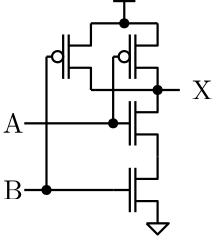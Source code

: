 <?xml version="1.0"?>
<!DOCTYPE ipe SYSTEM "ipe.dtd">
<ipe version="70206" creator="Ipe 7.2.7">
<info created="D:20190815003337" modified="D:20190815003348"/>
<ipestyle name="basic">
<symbol name="arrow/arc(spx)">
<path stroke="sym-stroke" fill="sym-stroke" pen="sym-pen">
0 0 m
-1 0.333 l
-1 -0.333 l
h
</path>
</symbol>
<symbol name="arrow/farc(spx)">
<path stroke="sym-stroke" fill="white" pen="sym-pen">
0 0 m
-1 0.333 l
-1 -0.333 l
h
</path>
</symbol>
<symbol name="arrow/ptarc(spx)">
<path stroke="sym-stroke" fill="sym-stroke" pen="sym-pen">
0 0 m
-1 0.333 l
-0.8 0 l
-1 -0.333 l
h
</path>
</symbol>
<symbol name="arrow/fptarc(spx)">
<path stroke="sym-stroke" fill="white" pen="sym-pen">
0 0 m
-1 0.333 l
-0.8 0 l
-1 -0.333 l
h
</path>
</symbol>
<symbol name="mark/circle(sx)" transformations="translations">
<path fill="sym-stroke">
0.6 0 0 0.6 0 0 e
0.4 0 0 0.4 0 0 e
</path>
</symbol>
<symbol name="mark/disk(sx)" transformations="translations">
<path fill="sym-stroke">
0.6 0 0 0.6 0 0 e
</path>
</symbol>
<symbol name="mark/fdisk(sfx)" transformations="translations">
<group>
<path fill="sym-fill">
0.5 0 0 0.5 0 0 e
</path>
<path fill="sym-stroke" fillrule="eofill">
0.6 0 0 0.6 0 0 e
0.4 0 0 0.4 0 0 e
</path>
</group>
</symbol>
<symbol name="mark/box(sx)" transformations="translations">
<path fill="sym-stroke" fillrule="eofill">
-0.6 -0.6 m
0.6 -0.6 l
0.6 0.6 l
-0.6 0.6 l
h
-0.4 -0.4 m
0.4 -0.4 l
0.4 0.4 l
-0.4 0.4 l
h
</path>
</symbol>
<symbol name="mark/square(sx)" transformations="translations">
<path fill="sym-stroke">
-0.6 -0.6 m
0.6 -0.6 l
0.6 0.6 l
-0.6 0.6 l
h
</path>
</symbol>
<symbol name="mark/fsquare(sfx)" transformations="translations">
<group>
<path fill="sym-fill">
-0.5 -0.5 m
0.5 -0.5 l
0.5 0.5 l
-0.5 0.5 l
h
</path>
<path fill="sym-stroke" fillrule="eofill">
-0.6 -0.6 m
0.6 -0.6 l
0.6 0.6 l
-0.6 0.6 l
h
-0.4 -0.4 m
0.4 -0.4 l
0.4 0.4 l
-0.4 0.4 l
h
</path>
</group>
</symbol>
<symbol name="mark/cross(sx)" transformations="translations">
<group>
<path fill="sym-stroke">
-0.43 -0.57 m
0.57 0.43 l
0.43 0.57 l
-0.57 -0.43 l
h
</path>
<path fill="sym-stroke">
-0.43 0.57 m
0.57 -0.43 l
0.43 -0.57 l
-0.57 0.43 l
h
</path>
</group>
</symbol>
<symbol name="arrow/fnormal(spx)">
<path stroke="sym-stroke" fill="white" pen="sym-pen">
0 0 m
-1 0.333 l
-1 -0.333 l
h
</path>
</symbol>
<symbol name="arrow/pointed(spx)">
<path stroke="sym-stroke" fill="sym-stroke" pen="sym-pen">
0 0 m
-1 0.333 l
-0.8 0 l
-1 -0.333 l
h
</path>
</symbol>
<symbol name="arrow/fpointed(spx)">
<path stroke="sym-stroke" fill="white" pen="sym-pen">
0 0 m
-1 0.333 l
-0.8 0 l
-1 -0.333 l
h
</path>
</symbol>
<symbol name="arrow/linear(spx)">
<path stroke="sym-stroke" pen="sym-pen">
-1 0.333 m
0 0 l
-1 -0.333 l
</path>
</symbol>
<symbol name="arrow/fdouble(spx)">
<path stroke="sym-stroke" fill="white" pen="sym-pen">
0 0 m
-1 0.333 l
-1 -0.333 l
h
-1 0 m
-2 0.333 l
-2 -0.333 l
h
</path>
</symbol>
<symbol name="arrow/double(spx)">
<path stroke="sym-stroke" fill="sym-stroke" pen="sym-pen">
0 0 m
-1 0.333 l
-1 -0.333 l
h
-1 0 m
-2 0.333 l
-2 -0.333 l
h
</path>
</symbol>
<pen name="heavier" value="0.8"/>
<pen name="fat" value="1.2"/>
<pen name="ultrafat" value="2"/>
<symbolsize name="large" value="5"/>
<symbolsize name="small" value="2"/>
<symbolsize name="tiny" value="1.1"/>
<arrowsize name="large" value="10"/>
<arrowsize name="small" value="5"/>
<arrowsize name="tiny" value="3"/>
<color name="red1" value="1 0 0"/>
<color name="red2" value="0.933 0 0"/>
<color name="red3" value="0.804 0 0"/>
<color name="red4" value="0.545 0 0"/>
<color name="green1" value="0 1 0"/>
<color name="green2" value="0 0.933 0"/>
<color name="green3" value="0 0.804 0"/>
<color name="green4" value="0 0.545 0"/>
<color name="green" value="0 1 0"/>
<color name="blue1" value="0 0 1"/>
<color name="blue2" value="0 0 0.933"/>
<color name="blue3" value="0 0 0.804"/>
<color name="blue4" value="0 0 0.545"/>
<color name="yellow" value="1 1 0"/>
<color name="orange" value="1 0.647 0"/>
<color name="gold" value="1 0.843 0"/>
<color name="purple" value="0.627 0.125 0.941"/>
<color name="gray" value="0.745"/>
<color name="brown" value="0.647 0.165 0.165"/>
<color name="navy" value="0 0 0.502"/>
<color name="pink" value="1 0.753 0.796"/>
<color name="seagreen" value="0.18 0.545 0.341"/>
<color name="turquoise" value="0.251 0.878 0.816"/>
<color name="violet" value="0.933 0.51 0.933"/>
<color name="darkblue" value="0 0 0.545"/>
<color name="darkcyan" value="0 0.545 0.545"/>
<color name="darkgray" value="0.663"/>
<color name="darkgreen" value="0 0.392 0"/>
<color name="darkmagenta" value="0.545 0 0.545"/>
<color name="darkorange" value="1 0.549 0"/>
<color name="darkred" value="0.545 0 0"/>
<color name="lightblue" value="0.678 0.847 0.902"/>
<color name="lightcyan" value="0.878 1 1"/>
<color name="lightgray" value="0.827"/>
<color name="lightgreen" value="0.565 0.933 0.565"/>
<color name="lightyellow" value="1 1 0.878"/>
<dashstyle name="dashed1" value="[1] 0"/>
<dashstyle name="dashed2" value="[2] 0"/>
<dashstyle name="dashed3" value="[4] 0"/>
<dashstyle name="dotted1" value="[1 1] 0"/>
<dashstyle name="dotted2" value="[1 2] 0"/>
<dashstyle name="dotted3" value="[1 3] 0"/>
<dashstyle name="dash dotted" value="[4 2 1 2] 0"/>
<dashstyle name="dash dot dotted" value="[4 2 1 2 1 2] 0"/>
<textsize name="large" value="\large"/>
<textsize name="Large" value="\Large"/>
<textsize name="LARGE" value="\LARGE"/>
<textsize name="huge" value="\huge"/>
<textsize name="Huge" value="\Huge"/>
<textsize name="small" value="\small"/>
<textsize name="footnote" value="\footnotesize"/>
<textsize name="tiny" value="\tiny"/>
<textstyle name="center" begin="\begin{center}" end="\end{center}"/>
<textstyle name="itemize" begin="\begin{itemize}" end="\end{itemize}"/>
<textstyle name="item" begin="\begin{itemize}\item{}" end="\end{itemize}"/>
<gridsize name="1 pts" value="1"/>
<gridsize name="2 pts" value="2"/>
<gridsize name="4 pts" value="4"/>
<gridsize name="8 pts (~3 mm)" value="8"/>
<gridsize name="16 pts (~6 mm)" value="16"/>
<gridsize name="32 pts (~12 mm)" value="32"/>
<gridsize name="10 pts (~3.5 mm)" value="10"/>
<gridsize name="20 pts (~7 mm)" value="20"/>
<gridsize name="14 pts (~5 mm)" value="14"/>
<gridsize name="28 pts (~10 mm)" value="28"/>
<gridsize name="56 pts (~20 mm)" value="56"/>
<anglesize name="90 deg" value="90"/>
<anglesize name="60 deg" value="60"/>
<anglesize name="45 deg" value="45"/>
<anglesize name="30 deg" value="30"/>
<anglesize name="22.5 deg" value="22.5"/>
<opacity name="10%" value="0.1"/>
<opacity name="30%" value="0.3"/>
<opacity name="50%" value="0.5"/>
<opacity name="75%" value="0.75"/>
<layout paper="80 88" origin="0 0" frame="80 88"/>
<tiling name="falling" angle="-60" step="4" width="1"/>
<tiling name="rising" angle="30" step="4" width="1"/>
</ipestyle>
<page>
<layer name="alpha"/>
<view layers="alpha" active="alpha"/>
<text layer="alpha" matrix="1 0 0 1 -28 -84" transformations="translations" pos="34 126" stroke="black" type="label" width="7.472" height="6.808" depth="0" halign="center" valign="center">A</text>
<text matrix="1 0 0 1 -32 -78" transformations="translations" pos="38 96" stroke="black" type="label" width="7.057" height="6.808" depth="0" halign="center" valign="center">B</text>
<text matrix="1 0 0 1 -22 -46" transformations="translations" pos="96 100" stroke="black" type="label" width="7.472" height="6.808" depth="0" halign="center" valign="center">X</text>
<group matrix="1 0 0 1 -22 -78">
<path stroke="black" pen="heavier">
72 128 m
72 112 l
</path>
<path stroke="black" pen="heavier">
72 124 m
80 124 l
80 132 l
</path>
<path stroke="black" pen="heavier">
72 116 m
80 116 l
80 108 l
</path>
<path stroke="black" pen="heavier">
70 128 m
70 112 l
</path>
<path stroke="black" pen="heavier">
64 120 m
70 120 l
</path>
</group>
<group matrix="1 0 0 1 -46 -22">
<path matrix="1 0 0 1 0 -32" stroke="black" pen="heavier">
72 128 m
72 112 l
</path>
<path matrix="1 0 0 1 0 -32" stroke="black" pen="heavier">
72 124 m
80 124 l
80 132 l
</path>
<path matrix="1 0 0 1 0 -32" stroke="black" pen="heavier">
72 116 m
80 116 l
80 108 l
</path>
<path matrix="1 0 0 1 0 -32" stroke="black" pen="heavier">
70 128 m
70 112 l
</path>
<path stroke="black" pen="heavier">
2 0 0 2 68 88 e
</path>
<path stroke="black" pen="heavier">
64 88 m
66 88 l
</path>
</group>
<group matrix="1 0 0 1 -22 -102">
<path stroke="black" pen="heavier">
72 128 m
72 112 l
</path>
<path stroke="black" pen="heavier">
72 124 m
80 124 l
80 132 l
</path>
<path stroke="black" pen="heavier">
72 116 m
80 116 l
80 108 l
</path>
<path stroke="black" pen="heavier">
70 128 m
70 112 l
</path>
<path stroke="black" pen="heavier">
64 120 m
70 120 l
</path>
</group>
<group matrix="1 0 0 1 -22 -22">
<path matrix="1 0 0 1 0 -32" stroke="black" pen="heavier">
72 128 m
72 112 l
</path>
<path matrix="1 0 0 1 0 -32" stroke="black" pen="heavier">
72 124 m
80 124 l
80 132 l
</path>
<path matrix="1 0 0 1 0 -32" stroke="black" pen="heavier">
72 116 m
80 116 l
80 108 l
</path>
<path matrix="1 0 0 1 0 -32" stroke="black" pen="heavier">
70 128 m
70 112 l
</path>
<path stroke="black" pen="heavier">
2 0 0 2 68 88 e
</path>
<path stroke="black" pen="heavier">
64 88 m
66 88 l
</path>
</group>
<path matrix="1 0 0 1 -22 -10" stroke="black" pen="heavier">
32 52 m
64 52 l
</path>
<path matrix="1 0 0 1 -22 -10" stroke="black" pen="heavier">
32 28 m
64 28 l
</path>
<path matrix="1 0 0 1 -22 -10" stroke="black" pen="heavier">
40 76 m
40 28 l
</path>
<path matrix="1 0 0 1 -22 -10" stroke="black" pen="heavier">
64 76 m
64 52 l
</path>
<path matrix="1 0 0 1 -22 -10" stroke="black" pen="heavier">
56 64 m
80 64 l
</path>
<path matrix="1 0 0 1 -22 -10" stroke="black" pen="heavier">
56 88 m
80 88 l
</path>
<path matrix="1 0 0 1 -22 -10" stroke="black" pen="heavier">
68 96 m
68 88 l
</path>
<path matrix="1 0 0 1 -22 -10" stroke="black" pen="heavier">
64 96 m
72 96 l
</path>
<path matrix="1 0 0 1 -22 -10" stroke="black" pen="heavier">
76 16 m
84 16 l
80 12 l
76 16 l
</path>
<use matrix="1 0 0 1 -22 -10" name="mark/disk(sx)" pos="40 28" size="normal" stroke="black"/>
<use matrix="1 0 0 1 -22 -10" name="mark/disk(sx)" pos="64 52" size="normal" stroke="black"/>
<use matrix="1 0 0 1 -22 -10" name="mark/disk(sx)" pos="80 64" size="normal" stroke="black"/>
<use matrix="1 0 0 1 -22 -10" name="mark/disk(sx)" pos="68 88" size="normal" stroke="black"/>
<path matrix="1 0 0 1 -22 -10" stroke="black" pen="heavier">
80 64 m
88 64 l
</path>
</page>
</ipe>
